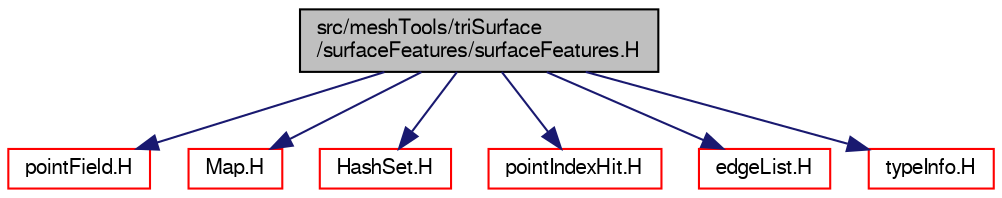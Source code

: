digraph "src/meshTools/triSurface/surfaceFeatures/surfaceFeatures.H"
{
  bgcolor="transparent";
  edge [fontname="FreeSans",fontsize="10",labelfontname="FreeSans",labelfontsize="10"];
  node [fontname="FreeSans",fontsize="10",shape=record];
  Node0 [label="src/meshTools/triSurface\l/surfaceFeatures/surfaceFeatures.H",height=0.2,width=0.4,color="black", fillcolor="grey75", style="filled", fontcolor="black"];
  Node0 -> Node1 [color="midnightblue",fontsize="10",style="solid",fontname="FreeSans"];
  Node1 [label="pointField.H",height=0.2,width=0.4,color="red",URL="$a12062.html"];
  Node0 -> Node107 [color="midnightblue",fontsize="10",style="solid",fontname="FreeSans"];
  Node107 [label="Map.H",height=0.2,width=0.4,color="red",URL="$a08489.html"];
  Node0 -> Node108 [color="midnightblue",fontsize="10",style="solid",fontname="FreeSans"];
  Node108 [label="HashSet.H",height=0.2,width=0.4,color="red",URL="$a08471.html"];
  Node0 -> Node110 [color="midnightblue",fontsize="10",style="solid",fontname="FreeSans"];
  Node110 [label="pointIndexHit.H",height=0.2,width=0.4,color="red",URL="$a12041.html"];
  Node0 -> Node112 [color="midnightblue",fontsize="10",style="solid",fontname="FreeSans"];
  Node112 [label="edgeList.H",height=0.2,width=0.4,color="red",URL="$a11312.html"];
  Node0 -> Node125 [color="midnightblue",fontsize="10",style="solid",fontname="FreeSans"];
  Node125 [label="typeInfo.H",height=0.2,width=0.4,color="red",URL="$a09341.html"];
}

